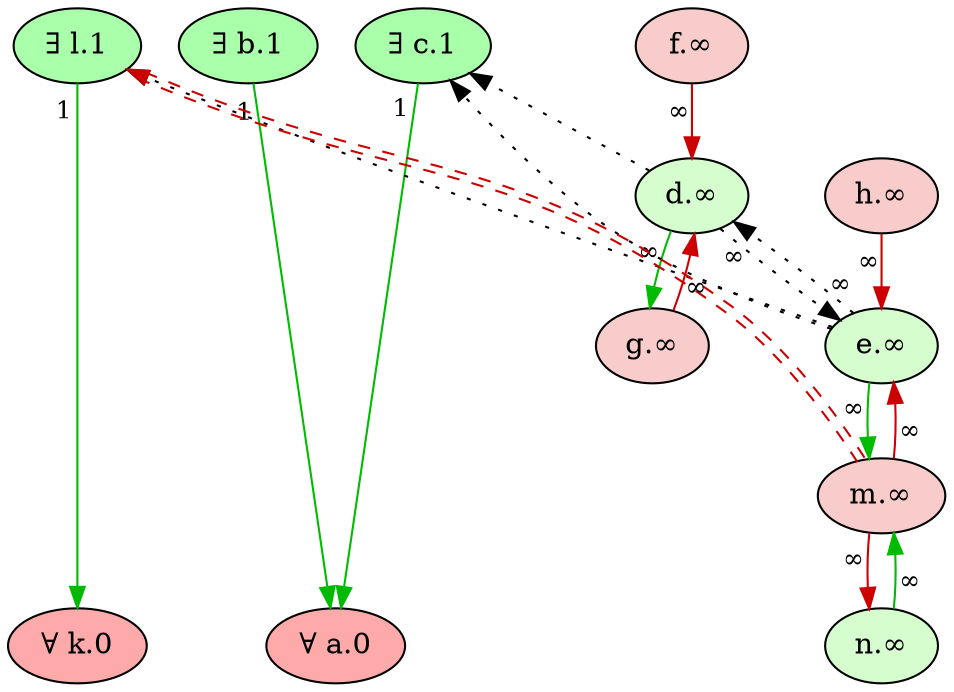 digraph {
    // Node defaults can be set here if needed
    "a" [style="filled" fillcolor="#FFAAAA" label="∀ a.0" fontsize=14]
    "k" [style="filled" fillcolor="#FFAAAA" label="∀ k.0" fontsize=14]
    "l" [style="filled" fillcolor="#AAFFAA" label="∃ l.1" fontsize=14]
    "c" [style="filled" fillcolor="#AAFFAA" label="∃ c.1" fontsize=14]
    "b" [style="filled" fillcolor="#AAFFAA" label="∃ b.1" fontsize=14]
    "d" [style="filled" fillcolor="#d5fdce" label="d.∞" fontsize=14]
    "e" [style="filled" fillcolor="#d5fdce" label="e.∞" fontsize=14]
    "m" [style="filled" fillcolor="#f7cccb" label="m.∞" fontsize=14]
    "f" [style="filled" fillcolor="#f7cccb" label="f.∞" fontsize=14]
    "g" [style="filled" fillcolor="#f7cccb" label="g.∞" fontsize=14]
    "h" [style="filled" fillcolor="#f7cccb" label="h.∞" fontsize=14]
    "n" [style="filled" fillcolor="#d5fdce" label="n.∞" fontsize=14]
    edge[labeldistance=1.5 fontsize=12]
    "b" -> "a" [color="#00BB00" style="solid" dir="forward" taillabel="1" ]
    "c" -> "a" [color="#00BB00" style="solid" dir="forward" taillabel="1" ]
    "l" -> "k" [color="#00BB00" style="solid" dir="forward" taillabel="1" ]
    "d" -> "c" [color="black" style="dotted" dir="forward" taillabel="" constraint=false]
    "e" -> "c" [color="black" style="dotted" dir="forward" taillabel="" constraint=false]
    "e" -> "l" [color="black" style="dotted" dir="forward" taillabel="" constraint=false]
    "m" -> "l" [color="#CC0000:invis:#CC0000" style="dashed" dir="forward" taillabel="" constraint=false]
    "e" -> "d" [color="black" style="dotted" dir="forward" taillabel="∞" ]
    "d" -> "e" [color="black" style="dotted" dir="forward" taillabel="∞" ]
    "m" -> "e" [color="#CC0000" style="solid" dir="forward" taillabel="∞" ]
    "e" -> "m" [color="#00BB00" style="solid" dir="forward" taillabel="∞" ]
    "f" -> "d" [color="#CC0000" style="solid" dir="forward" taillabel="∞" ]
    "g" -> "d" [color="#CC0000" style="solid" dir="forward" taillabel="∞" ]
    "d" -> "g" [color="#00BB00" style="solid" dir="forward" taillabel="∞" ]
    "h" -> "e" [color="#CC0000" style="solid" dir="forward" taillabel="∞" ]
    "n" -> "m" [color="#00BB00" style="solid" dir="forward" taillabel="∞" ]
    "m" -> "n" [color="#CC0000" style="solid" dir="forward" taillabel="∞" ]
    {rank = max a k}
    {rank = min l c b}
}